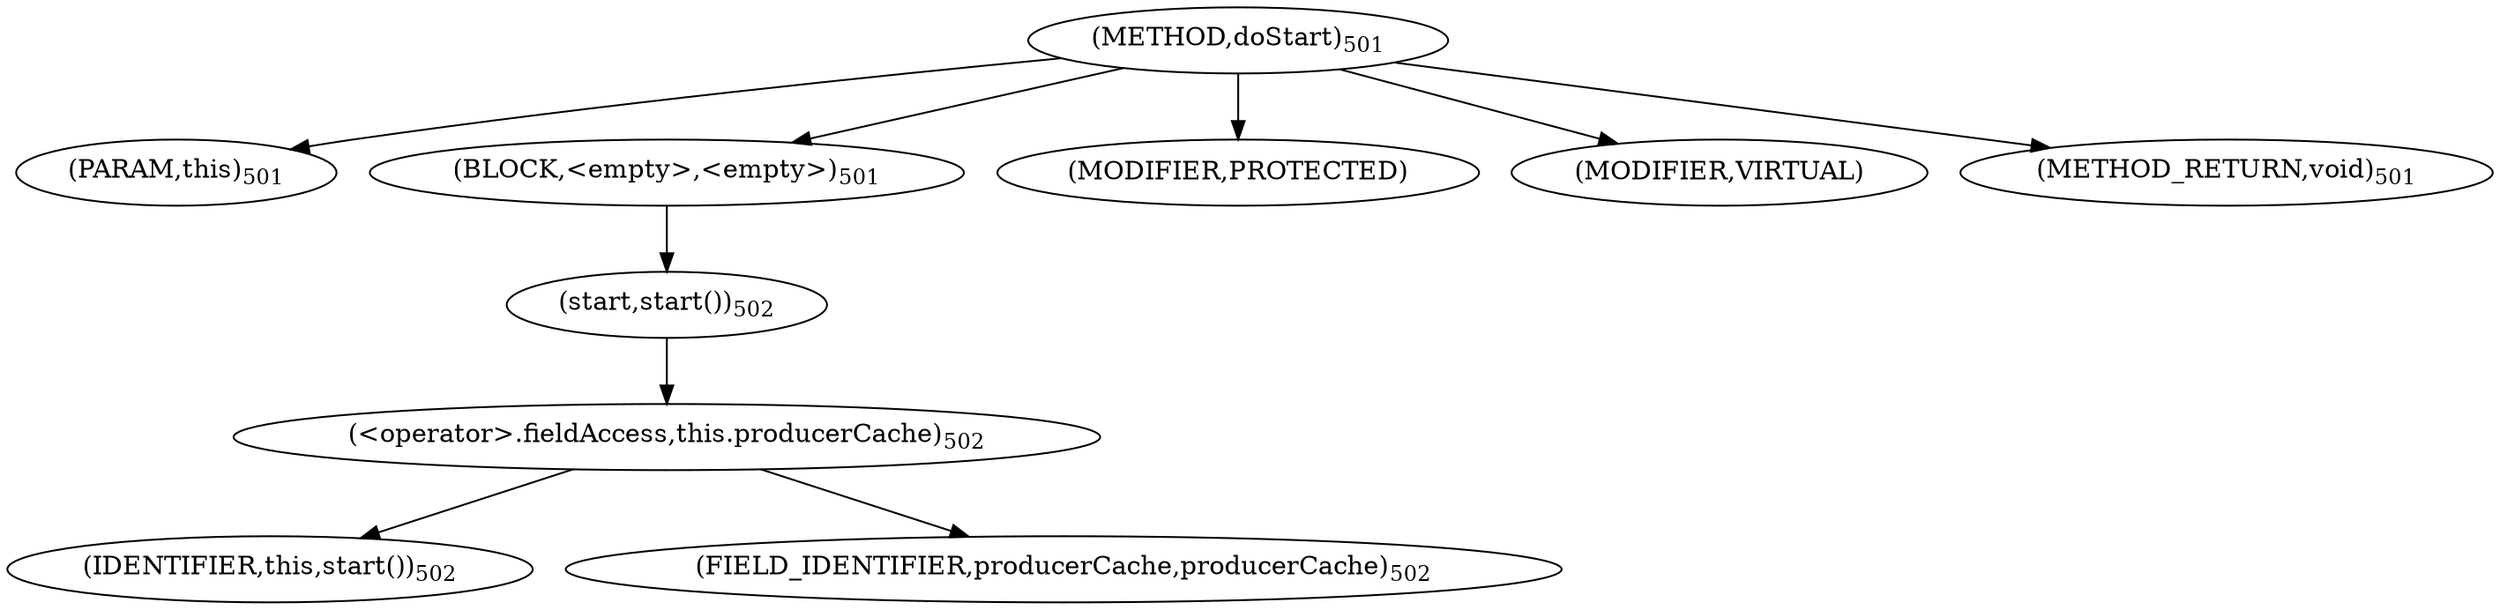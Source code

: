 digraph "doStart" {  
"857" [label = <(METHOD,doStart)<SUB>501</SUB>> ]
"858" [label = <(PARAM,this)<SUB>501</SUB>> ]
"859" [label = <(BLOCK,&lt;empty&gt;,&lt;empty&gt;)<SUB>501</SUB>> ]
"860" [label = <(start,start())<SUB>502</SUB>> ]
"861" [label = <(&lt;operator&gt;.fieldAccess,this.producerCache)<SUB>502</SUB>> ]
"862" [label = <(IDENTIFIER,this,start())<SUB>502</SUB>> ]
"863" [label = <(FIELD_IDENTIFIER,producerCache,producerCache)<SUB>502</SUB>> ]
"864" [label = <(MODIFIER,PROTECTED)> ]
"865" [label = <(MODIFIER,VIRTUAL)> ]
"866" [label = <(METHOD_RETURN,void)<SUB>501</SUB>> ]
  "857" -> "858" 
  "857" -> "859" 
  "857" -> "864" 
  "857" -> "865" 
  "857" -> "866" 
  "859" -> "860" 
  "860" -> "861" 
  "861" -> "862" 
  "861" -> "863" 
}
